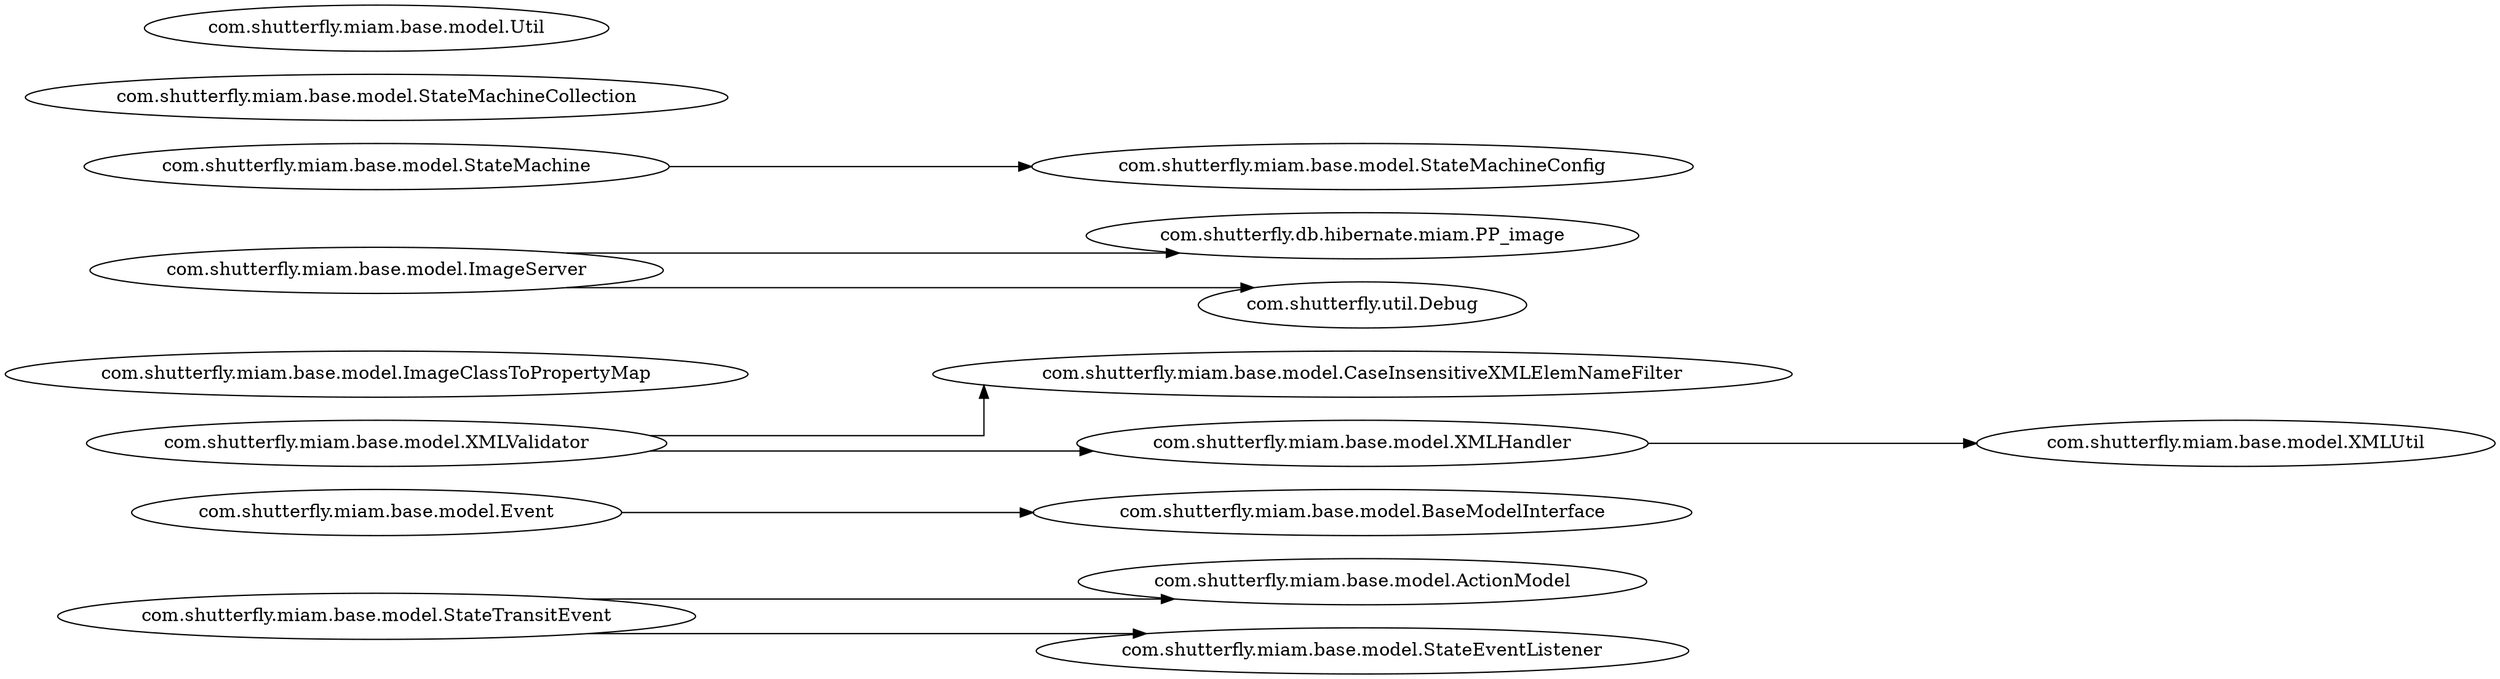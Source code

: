 digraph dependencyGraph {
 concentrate=true;
 rankdir="LR"; 
ranksep="2.0";
"com.shutterfly.miam.base.model.ActionModel"; 
"com.shutterfly.miam.base.model.BaseModelInterface"; 
"com.shutterfly.miam.base.model.CaseInsensitiveXMLElemNameFilter"; 
"com.shutterfly.miam.base.model.Event"; 
"com.shutterfly.miam.base.model.Event"->"com.shutterfly.miam.base.model.BaseModelInterface";
"com.shutterfly.miam.base.model.ImageClassToPropertyMap"; 
"com.shutterfly.miam.base.model.ImageServer"; 
"com.shutterfly.miam.base.model.ImageServer"->"com.shutterfly.db.hibernate.miam.PP_image";
"com.shutterfly.miam.base.model.ImageServer"->"com.shutterfly.util.Debug";
"com.shutterfly.miam.base.model.StateEventListener"; 
"com.shutterfly.miam.base.model.StateMachine"; 
"com.shutterfly.miam.base.model.StateMachine"->"com.shutterfly.miam.base.model.StateMachineConfig";
"com.shutterfly.miam.base.model.StateMachineCollection"; 
"com.shutterfly.miam.base.model.StateMachineConfig"; 
"com.shutterfly.miam.base.model.StateTransitEvent"; 
"com.shutterfly.miam.base.model.StateTransitEvent"->"com.shutterfly.miam.base.model.ActionModel";
"com.shutterfly.miam.base.model.StateTransitEvent"->"com.shutterfly.miam.base.model.StateEventListener";
"com.shutterfly.miam.base.model.Util"; 
"com.shutterfly.miam.base.model.XMLHandler"; 
"com.shutterfly.miam.base.model.XMLHandler"->"com.shutterfly.miam.base.model.XMLUtil";
"com.shutterfly.miam.base.model.XMLUtil"; 
"com.shutterfly.miam.base.model.XMLValidator"; 
"com.shutterfly.miam.base.model.XMLValidator"->"com.shutterfly.miam.base.model.CaseInsensitiveXMLElemNameFilter";
"com.shutterfly.miam.base.model.XMLValidator"->"com.shutterfly.miam.base.model.XMLHandler";
splines="ortho";
}
